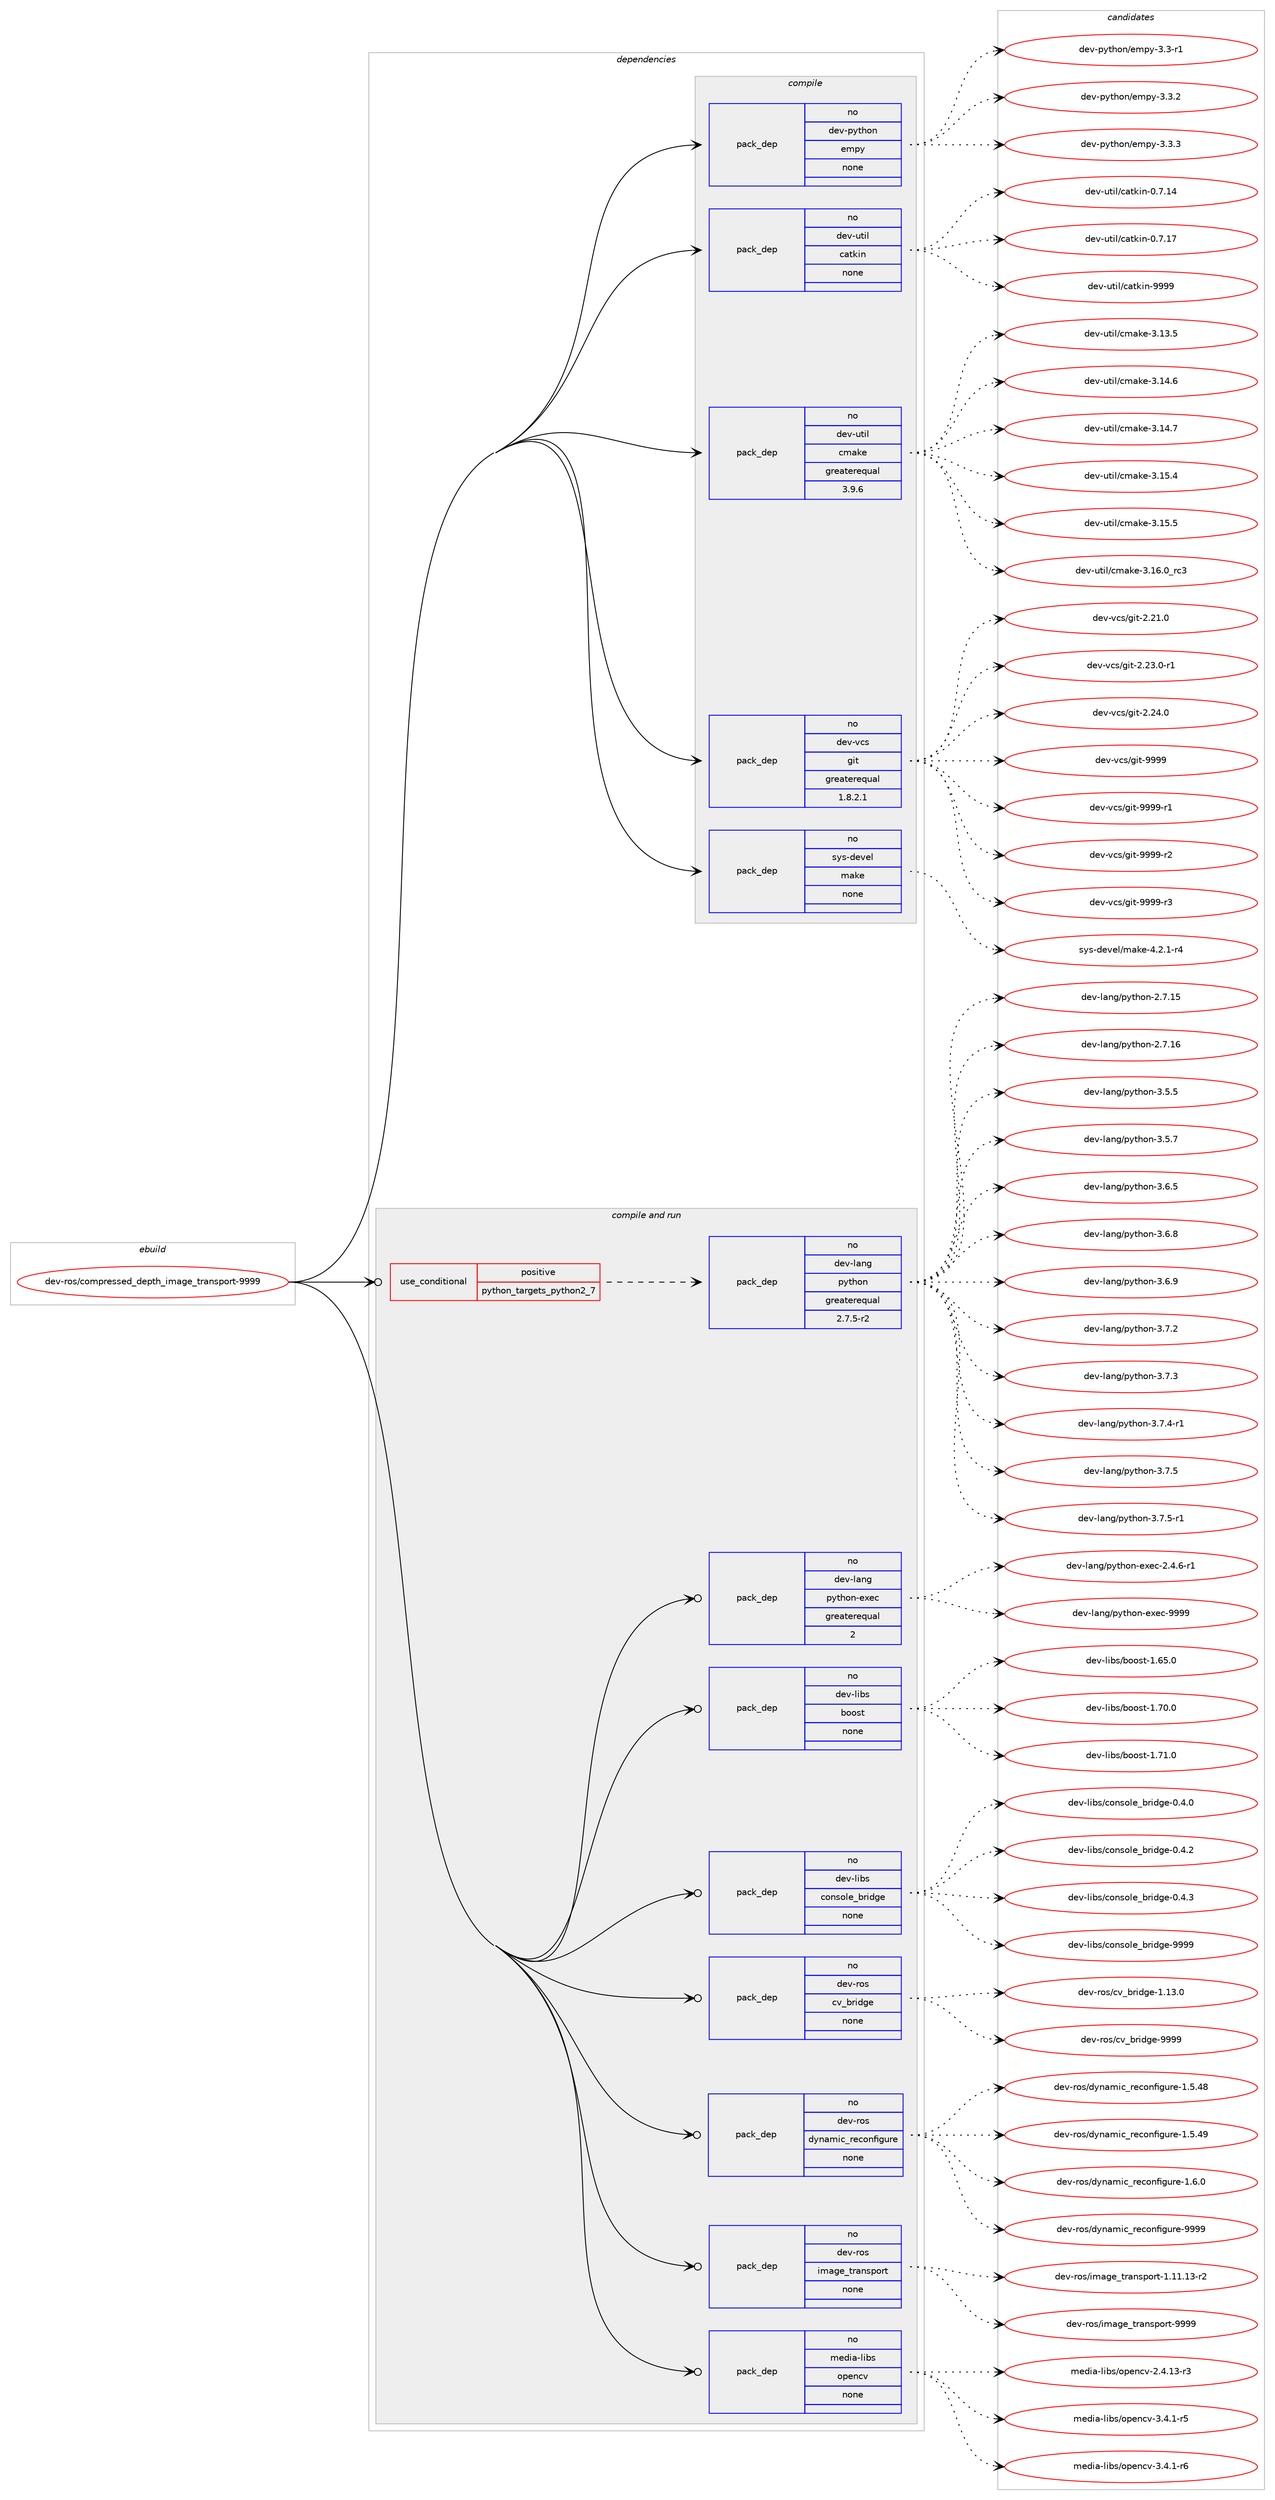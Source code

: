 digraph prolog {

# *************
# Graph options
# *************

newrank=true;
concentrate=true;
compound=true;
graph [rankdir=LR,fontname=Helvetica,fontsize=10,ranksep=1.5];#, ranksep=2.5, nodesep=0.2];
edge  [arrowhead=vee];
node  [fontname=Helvetica,fontsize=10];

# **********
# The ebuild
# **********

subgraph cluster_leftcol {
color=gray;
rank=same;
label=<<i>ebuild</i>>;
id [label="dev-ros/compressed_depth_image_transport-9999", color=red, width=4, href="../dev-ros/compressed_depth_image_transport-9999.svg"];
}

# ****************
# The dependencies
# ****************

subgraph cluster_midcol {
color=gray;
label=<<i>dependencies</i>>;
subgraph cluster_compile {
fillcolor="#eeeeee";
style=filled;
label=<<i>compile</i>>;
subgraph pack485090 {
dependency649885 [label=<<TABLE BORDER="0" CELLBORDER="1" CELLSPACING="0" CELLPADDING="4" WIDTH="220"><TR><TD ROWSPAN="6" CELLPADDING="30">pack_dep</TD></TR><TR><TD WIDTH="110">no</TD></TR><TR><TD>dev-python</TD></TR><TR><TD>empy</TD></TR><TR><TD>none</TD></TR><TR><TD></TD></TR></TABLE>>, shape=none, color=blue];
}
id:e -> dependency649885:w [weight=20,style="solid",arrowhead="vee"];
subgraph pack485091 {
dependency649886 [label=<<TABLE BORDER="0" CELLBORDER="1" CELLSPACING="0" CELLPADDING="4" WIDTH="220"><TR><TD ROWSPAN="6" CELLPADDING="30">pack_dep</TD></TR><TR><TD WIDTH="110">no</TD></TR><TR><TD>dev-util</TD></TR><TR><TD>catkin</TD></TR><TR><TD>none</TD></TR><TR><TD></TD></TR></TABLE>>, shape=none, color=blue];
}
id:e -> dependency649886:w [weight=20,style="solid",arrowhead="vee"];
subgraph pack485092 {
dependency649887 [label=<<TABLE BORDER="0" CELLBORDER="1" CELLSPACING="0" CELLPADDING="4" WIDTH="220"><TR><TD ROWSPAN="6" CELLPADDING="30">pack_dep</TD></TR><TR><TD WIDTH="110">no</TD></TR><TR><TD>dev-util</TD></TR><TR><TD>cmake</TD></TR><TR><TD>greaterequal</TD></TR><TR><TD>3.9.6</TD></TR></TABLE>>, shape=none, color=blue];
}
id:e -> dependency649887:w [weight=20,style="solid",arrowhead="vee"];
subgraph pack485093 {
dependency649888 [label=<<TABLE BORDER="0" CELLBORDER="1" CELLSPACING="0" CELLPADDING="4" WIDTH="220"><TR><TD ROWSPAN="6" CELLPADDING="30">pack_dep</TD></TR><TR><TD WIDTH="110">no</TD></TR><TR><TD>dev-vcs</TD></TR><TR><TD>git</TD></TR><TR><TD>greaterequal</TD></TR><TR><TD>1.8.2.1</TD></TR></TABLE>>, shape=none, color=blue];
}
id:e -> dependency649888:w [weight=20,style="solid",arrowhead="vee"];
subgraph pack485094 {
dependency649889 [label=<<TABLE BORDER="0" CELLBORDER="1" CELLSPACING="0" CELLPADDING="4" WIDTH="220"><TR><TD ROWSPAN="6" CELLPADDING="30">pack_dep</TD></TR><TR><TD WIDTH="110">no</TD></TR><TR><TD>sys-devel</TD></TR><TR><TD>make</TD></TR><TR><TD>none</TD></TR><TR><TD></TD></TR></TABLE>>, shape=none, color=blue];
}
id:e -> dependency649889:w [weight=20,style="solid",arrowhead="vee"];
}
subgraph cluster_compileandrun {
fillcolor="#eeeeee";
style=filled;
label=<<i>compile and run</i>>;
subgraph cond152889 {
dependency649890 [label=<<TABLE BORDER="0" CELLBORDER="1" CELLSPACING="0" CELLPADDING="4"><TR><TD ROWSPAN="3" CELLPADDING="10">use_conditional</TD></TR><TR><TD>positive</TD></TR><TR><TD>python_targets_python2_7</TD></TR></TABLE>>, shape=none, color=red];
subgraph pack485095 {
dependency649891 [label=<<TABLE BORDER="0" CELLBORDER="1" CELLSPACING="0" CELLPADDING="4" WIDTH="220"><TR><TD ROWSPAN="6" CELLPADDING="30">pack_dep</TD></TR><TR><TD WIDTH="110">no</TD></TR><TR><TD>dev-lang</TD></TR><TR><TD>python</TD></TR><TR><TD>greaterequal</TD></TR><TR><TD>2.7.5-r2</TD></TR></TABLE>>, shape=none, color=blue];
}
dependency649890:e -> dependency649891:w [weight=20,style="dashed",arrowhead="vee"];
}
id:e -> dependency649890:w [weight=20,style="solid",arrowhead="odotvee"];
subgraph pack485096 {
dependency649892 [label=<<TABLE BORDER="0" CELLBORDER="1" CELLSPACING="0" CELLPADDING="4" WIDTH="220"><TR><TD ROWSPAN="6" CELLPADDING="30">pack_dep</TD></TR><TR><TD WIDTH="110">no</TD></TR><TR><TD>dev-lang</TD></TR><TR><TD>python-exec</TD></TR><TR><TD>greaterequal</TD></TR><TR><TD>2</TD></TR></TABLE>>, shape=none, color=blue];
}
id:e -> dependency649892:w [weight=20,style="solid",arrowhead="odotvee"];
subgraph pack485097 {
dependency649893 [label=<<TABLE BORDER="0" CELLBORDER="1" CELLSPACING="0" CELLPADDING="4" WIDTH="220"><TR><TD ROWSPAN="6" CELLPADDING="30">pack_dep</TD></TR><TR><TD WIDTH="110">no</TD></TR><TR><TD>dev-libs</TD></TR><TR><TD>boost</TD></TR><TR><TD>none</TD></TR><TR><TD></TD></TR></TABLE>>, shape=none, color=blue];
}
id:e -> dependency649893:w [weight=20,style="solid",arrowhead="odotvee"];
subgraph pack485098 {
dependency649894 [label=<<TABLE BORDER="0" CELLBORDER="1" CELLSPACING="0" CELLPADDING="4" WIDTH="220"><TR><TD ROWSPAN="6" CELLPADDING="30">pack_dep</TD></TR><TR><TD WIDTH="110">no</TD></TR><TR><TD>dev-libs</TD></TR><TR><TD>console_bridge</TD></TR><TR><TD>none</TD></TR><TR><TD></TD></TR></TABLE>>, shape=none, color=blue];
}
id:e -> dependency649894:w [weight=20,style="solid",arrowhead="odotvee"];
subgraph pack485099 {
dependency649895 [label=<<TABLE BORDER="0" CELLBORDER="1" CELLSPACING="0" CELLPADDING="4" WIDTH="220"><TR><TD ROWSPAN="6" CELLPADDING="30">pack_dep</TD></TR><TR><TD WIDTH="110">no</TD></TR><TR><TD>dev-ros</TD></TR><TR><TD>cv_bridge</TD></TR><TR><TD>none</TD></TR><TR><TD></TD></TR></TABLE>>, shape=none, color=blue];
}
id:e -> dependency649895:w [weight=20,style="solid",arrowhead="odotvee"];
subgraph pack485100 {
dependency649896 [label=<<TABLE BORDER="0" CELLBORDER="1" CELLSPACING="0" CELLPADDING="4" WIDTH="220"><TR><TD ROWSPAN="6" CELLPADDING="30">pack_dep</TD></TR><TR><TD WIDTH="110">no</TD></TR><TR><TD>dev-ros</TD></TR><TR><TD>dynamic_reconfigure</TD></TR><TR><TD>none</TD></TR><TR><TD></TD></TR></TABLE>>, shape=none, color=blue];
}
id:e -> dependency649896:w [weight=20,style="solid",arrowhead="odotvee"];
subgraph pack485101 {
dependency649897 [label=<<TABLE BORDER="0" CELLBORDER="1" CELLSPACING="0" CELLPADDING="4" WIDTH="220"><TR><TD ROWSPAN="6" CELLPADDING="30">pack_dep</TD></TR><TR><TD WIDTH="110">no</TD></TR><TR><TD>dev-ros</TD></TR><TR><TD>image_transport</TD></TR><TR><TD>none</TD></TR><TR><TD></TD></TR></TABLE>>, shape=none, color=blue];
}
id:e -> dependency649897:w [weight=20,style="solid",arrowhead="odotvee"];
subgraph pack485102 {
dependency649898 [label=<<TABLE BORDER="0" CELLBORDER="1" CELLSPACING="0" CELLPADDING="4" WIDTH="220"><TR><TD ROWSPAN="6" CELLPADDING="30">pack_dep</TD></TR><TR><TD WIDTH="110">no</TD></TR><TR><TD>media-libs</TD></TR><TR><TD>opencv</TD></TR><TR><TD>none</TD></TR><TR><TD></TD></TR></TABLE>>, shape=none, color=blue];
}
id:e -> dependency649898:w [weight=20,style="solid",arrowhead="odotvee"];
}
subgraph cluster_run {
fillcolor="#eeeeee";
style=filled;
label=<<i>run</i>>;
}
}

# **************
# The candidates
# **************

subgraph cluster_choices {
rank=same;
color=gray;
label=<<i>candidates</i>>;

subgraph choice485090 {
color=black;
nodesep=1;
choice1001011184511212111610411111047101109112121455146514511449 [label="dev-python/empy-3.3-r1", color=red, width=4,href="../dev-python/empy-3.3-r1.svg"];
choice1001011184511212111610411111047101109112121455146514650 [label="dev-python/empy-3.3.2", color=red, width=4,href="../dev-python/empy-3.3.2.svg"];
choice1001011184511212111610411111047101109112121455146514651 [label="dev-python/empy-3.3.3", color=red, width=4,href="../dev-python/empy-3.3.3.svg"];
dependency649885:e -> choice1001011184511212111610411111047101109112121455146514511449:w [style=dotted,weight="100"];
dependency649885:e -> choice1001011184511212111610411111047101109112121455146514650:w [style=dotted,weight="100"];
dependency649885:e -> choice1001011184511212111610411111047101109112121455146514651:w [style=dotted,weight="100"];
}
subgraph choice485091 {
color=black;
nodesep=1;
choice1001011184511711610510847999711610710511045484655464952 [label="dev-util/catkin-0.7.14", color=red, width=4,href="../dev-util/catkin-0.7.14.svg"];
choice1001011184511711610510847999711610710511045484655464955 [label="dev-util/catkin-0.7.17", color=red, width=4,href="../dev-util/catkin-0.7.17.svg"];
choice100101118451171161051084799971161071051104557575757 [label="dev-util/catkin-9999", color=red, width=4,href="../dev-util/catkin-9999.svg"];
dependency649886:e -> choice1001011184511711610510847999711610710511045484655464952:w [style=dotted,weight="100"];
dependency649886:e -> choice1001011184511711610510847999711610710511045484655464955:w [style=dotted,weight="100"];
dependency649886:e -> choice100101118451171161051084799971161071051104557575757:w [style=dotted,weight="100"];
}
subgraph choice485092 {
color=black;
nodesep=1;
choice1001011184511711610510847991099710710145514649514653 [label="dev-util/cmake-3.13.5", color=red, width=4,href="../dev-util/cmake-3.13.5.svg"];
choice1001011184511711610510847991099710710145514649524654 [label="dev-util/cmake-3.14.6", color=red, width=4,href="../dev-util/cmake-3.14.6.svg"];
choice1001011184511711610510847991099710710145514649524655 [label="dev-util/cmake-3.14.7", color=red, width=4,href="../dev-util/cmake-3.14.7.svg"];
choice1001011184511711610510847991099710710145514649534652 [label="dev-util/cmake-3.15.4", color=red, width=4,href="../dev-util/cmake-3.15.4.svg"];
choice1001011184511711610510847991099710710145514649534653 [label="dev-util/cmake-3.15.5", color=red, width=4,href="../dev-util/cmake-3.15.5.svg"];
choice1001011184511711610510847991099710710145514649544648951149951 [label="dev-util/cmake-3.16.0_rc3", color=red, width=4,href="../dev-util/cmake-3.16.0_rc3.svg"];
dependency649887:e -> choice1001011184511711610510847991099710710145514649514653:w [style=dotted,weight="100"];
dependency649887:e -> choice1001011184511711610510847991099710710145514649524654:w [style=dotted,weight="100"];
dependency649887:e -> choice1001011184511711610510847991099710710145514649524655:w [style=dotted,weight="100"];
dependency649887:e -> choice1001011184511711610510847991099710710145514649534652:w [style=dotted,weight="100"];
dependency649887:e -> choice1001011184511711610510847991099710710145514649534653:w [style=dotted,weight="100"];
dependency649887:e -> choice1001011184511711610510847991099710710145514649544648951149951:w [style=dotted,weight="100"];
}
subgraph choice485093 {
color=black;
nodesep=1;
choice10010111845118991154710310511645504650494648 [label="dev-vcs/git-2.21.0", color=red, width=4,href="../dev-vcs/git-2.21.0.svg"];
choice100101118451189911547103105116455046505146484511449 [label="dev-vcs/git-2.23.0-r1", color=red, width=4,href="../dev-vcs/git-2.23.0-r1.svg"];
choice10010111845118991154710310511645504650524648 [label="dev-vcs/git-2.24.0", color=red, width=4,href="../dev-vcs/git-2.24.0.svg"];
choice1001011184511899115471031051164557575757 [label="dev-vcs/git-9999", color=red, width=4,href="../dev-vcs/git-9999.svg"];
choice10010111845118991154710310511645575757574511449 [label="dev-vcs/git-9999-r1", color=red, width=4,href="../dev-vcs/git-9999-r1.svg"];
choice10010111845118991154710310511645575757574511450 [label="dev-vcs/git-9999-r2", color=red, width=4,href="../dev-vcs/git-9999-r2.svg"];
choice10010111845118991154710310511645575757574511451 [label="dev-vcs/git-9999-r3", color=red, width=4,href="../dev-vcs/git-9999-r3.svg"];
dependency649888:e -> choice10010111845118991154710310511645504650494648:w [style=dotted,weight="100"];
dependency649888:e -> choice100101118451189911547103105116455046505146484511449:w [style=dotted,weight="100"];
dependency649888:e -> choice10010111845118991154710310511645504650524648:w [style=dotted,weight="100"];
dependency649888:e -> choice1001011184511899115471031051164557575757:w [style=dotted,weight="100"];
dependency649888:e -> choice10010111845118991154710310511645575757574511449:w [style=dotted,weight="100"];
dependency649888:e -> choice10010111845118991154710310511645575757574511450:w [style=dotted,weight="100"];
dependency649888:e -> choice10010111845118991154710310511645575757574511451:w [style=dotted,weight="100"];
}
subgraph choice485094 {
color=black;
nodesep=1;
choice1151211154510010111810110847109971071014552465046494511452 [label="sys-devel/make-4.2.1-r4", color=red, width=4,href="../sys-devel/make-4.2.1-r4.svg"];
dependency649889:e -> choice1151211154510010111810110847109971071014552465046494511452:w [style=dotted,weight="100"];
}
subgraph choice485095 {
color=black;
nodesep=1;
choice10010111845108971101034711212111610411111045504655464953 [label="dev-lang/python-2.7.15", color=red, width=4,href="../dev-lang/python-2.7.15.svg"];
choice10010111845108971101034711212111610411111045504655464954 [label="dev-lang/python-2.7.16", color=red, width=4,href="../dev-lang/python-2.7.16.svg"];
choice100101118451089711010347112121116104111110455146534653 [label="dev-lang/python-3.5.5", color=red, width=4,href="../dev-lang/python-3.5.5.svg"];
choice100101118451089711010347112121116104111110455146534655 [label="dev-lang/python-3.5.7", color=red, width=4,href="../dev-lang/python-3.5.7.svg"];
choice100101118451089711010347112121116104111110455146544653 [label="dev-lang/python-3.6.5", color=red, width=4,href="../dev-lang/python-3.6.5.svg"];
choice100101118451089711010347112121116104111110455146544656 [label="dev-lang/python-3.6.8", color=red, width=4,href="../dev-lang/python-3.6.8.svg"];
choice100101118451089711010347112121116104111110455146544657 [label="dev-lang/python-3.6.9", color=red, width=4,href="../dev-lang/python-3.6.9.svg"];
choice100101118451089711010347112121116104111110455146554650 [label="dev-lang/python-3.7.2", color=red, width=4,href="../dev-lang/python-3.7.2.svg"];
choice100101118451089711010347112121116104111110455146554651 [label="dev-lang/python-3.7.3", color=red, width=4,href="../dev-lang/python-3.7.3.svg"];
choice1001011184510897110103471121211161041111104551465546524511449 [label="dev-lang/python-3.7.4-r1", color=red, width=4,href="../dev-lang/python-3.7.4-r1.svg"];
choice100101118451089711010347112121116104111110455146554653 [label="dev-lang/python-3.7.5", color=red, width=4,href="../dev-lang/python-3.7.5.svg"];
choice1001011184510897110103471121211161041111104551465546534511449 [label="dev-lang/python-3.7.5-r1", color=red, width=4,href="../dev-lang/python-3.7.5-r1.svg"];
dependency649891:e -> choice10010111845108971101034711212111610411111045504655464953:w [style=dotted,weight="100"];
dependency649891:e -> choice10010111845108971101034711212111610411111045504655464954:w [style=dotted,weight="100"];
dependency649891:e -> choice100101118451089711010347112121116104111110455146534653:w [style=dotted,weight="100"];
dependency649891:e -> choice100101118451089711010347112121116104111110455146534655:w [style=dotted,weight="100"];
dependency649891:e -> choice100101118451089711010347112121116104111110455146544653:w [style=dotted,weight="100"];
dependency649891:e -> choice100101118451089711010347112121116104111110455146544656:w [style=dotted,weight="100"];
dependency649891:e -> choice100101118451089711010347112121116104111110455146544657:w [style=dotted,weight="100"];
dependency649891:e -> choice100101118451089711010347112121116104111110455146554650:w [style=dotted,weight="100"];
dependency649891:e -> choice100101118451089711010347112121116104111110455146554651:w [style=dotted,weight="100"];
dependency649891:e -> choice1001011184510897110103471121211161041111104551465546524511449:w [style=dotted,weight="100"];
dependency649891:e -> choice100101118451089711010347112121116104111110455146554653:w [style=dotted,weight="100"];
dependency649891:e -> choice1001011184510897110103471121211161041111104551465546534511449:w [style=dotted,weight="100"];
}
subgraph choice485096 {
color=black;
nodesep=1;
choice10010111845108971101034711212111610411111045101120101994550465246544511449 [label="dev-lang/python-exec-2.4.6-r1", color=red, width=4,href="../dev-lang/python-exec-2.4.6-r1.svg"];
choice10010111845108971101034711212111610411111045101120101994557575757 [label="dev-lang/python-exec-9999", color=red, width=4,href="../dev-lang/python-exec-9999.svg"];
dependency649892:e -> choice10010111845108971101034711212111610411111045101120101994550465246544511449:w [style=dotted,weight="100"];
dependency649892:e -> choice10010111845108971101034711212111610411111045101120101994557575757:w [style=dotted,weight="100"];
}
subgraph choice485097 {
color=black;
nodesep=1;
choice1001011184510810598115479811111111511645494654534648 [label="dev-libs/boost-1.65.0", color=red, width=4,href="../dev-libs/boost-1.65.0.svg"];
choice1001011184510810598115479811111111511645494655484648 [label="dev-libs/boost-1.70.0", color=red, width=4,href="../dev-libs/boost-1.70.0.svg"];
choice1001011184510810598115479811111111511645494655494648 [label="dev-libs/boost-1.71.0", color=red, width=4,href="../dev-libs/boost-1.71.0.svg"];
dependency649893:e -> choice1001011184510810598115479811111111511645494654534648:w [style=dotted,weight="100"];
dependency649893:e -> choice1001011184510810598115479811111111511645494655484648:w [style=dotted,weight="100"];
dependency649893:e -> choice1001011184510810598115479811111111511645494655494648:w [style=dotted,weight="100"];
}
subgraph choice485098 {
color=black;
nodesep=1;
choice100101118451081059811547991111101151111081019598114105100103101454846524648 [label="dev-libs/console_bridge-0.4.0", color=red, width=4,href="../dev-libs/console_bridge-0.4.0.svg"];
choice100101118451081059811547991111101151111081019598114105100103101454846524650 [label="dev-libs/console_bridge-0.4.2", color=red, width=4,href="../dev-libs/console_bridge-0.4.2.svg"];
choice100101118451081059811547991111101151111081019598114105100103101454846524651 [label="dev-libs/console_bridge-0.4.3", color=red, width=4,href="../dev-libs/console_bridge-0.4.3.svg"];
choice1001011184510810598115479911111011511110810195981141051001031014557575757 [label="dev-libs/console_bridge-9999", color=red, width=4,href="../dev-libs/console_bridge-9999.svg"];
dependency649894:e -> choice100101118451081059811547991111101151111081019598114105100103101454846524648:w [style=dotted,weight="100"];
dependency649894:e -> choice100101118451081059811547991111101151111081019598114105100103101454846524650:w [style=dotted,weight="100"];
dependency649894:e -> choice100101118451081059811547991111101151111081019598114105100103101454846524651:w [style=dotted,weight="100"];
dependency649894:e -> choice1001011184510810598115479911111011511110810195981141051001031014557575757:w [style=dotted,weight="100"];
}
subgraph choice485099 {
color=black;
nodesep=1;
choice100101118451141111154799118959811410510010310145494649514648 [label="dev-ros/cv_bridge-1.13.0", color=red, width=4,href="../dev-ros/cv_bridge-1.13.0.svg"];
choice10010111845114111115479911895981141051001031014557575757 [label="dev-ros/cv_bridge-9999", color=red, width=4,href="../dev-ros/cv_bridge-9999.svg"];
dependency649895:e -> choice100101118451141111154799118959811410510010310145494649514648:w [style=dotted,weight="100"];
dependency649895:e -> choice10010111845114111115479911895981141051001031014557575757:w [style=dotted,weight="100"];
}
subgraph choice485100 {
color=black;
nodesep=1;
choice10010111845114111115471001211109710910599951141019911111010210510311711410145494653465256 [label="dev-ros/dynamic_reconfigure-1.5.48", color=red, width=4,href="../dev-ros/dynamic_reconfigure-1.5.48.svg"];
choice10010111845114111115471001211109710910599951141019911111010210510311711410145494653465257 [label="dev-ros/dynamic_reconfigure-1.5.49", color=red, width=4,href="../dev-ros/dynamic_reconfigure-1.5.49.svg"];
choice100101118451141111154710012111097109105999511410199111110102105103117114101454946544648 [label="dev-ros/dynamic_reconfigure-1.6.0", color=red, width=4,href="../dev-ros/dynamic_reconfigure-1.6.0.svg"];
choice1001011184511411111547100121110971091059995114101991111101021051031171141014557575757 [label="dev-ros/dynamic_reconfigure-9999", color=red, width=4,href="../dev-ros/dynamic_reconfigure-9999.svg"];
dependency649896:e -> choice10010111845114111115471001211109710910599951141019911111010210510311711410145494653465256:w [style=dotted,weight="100"];
dependency649896:e -> choice10010111845114111115471001211109710910599951141019911111010210510311711410145494653465257:w [style=dotted,weight="100"];
dependency649896:e -> choice100101118451141111154710012111097109105999511410199111110102105103117114101454946544648:w [style=dotted,weight="100"];
dependency649896:e -> choice1001011184511411111547100121110971091059995114101991111101021051031171141014557575757:w [style=dotted,weight="100"];
}
subgraph choice485101 {
color=black;
nodesep=1;
choice100101118451141111154710510997103101951161149711011511211111411645494649494649514511450 [label="dev-ros/image_transport-1.11.13-r2", color=red, width=4,href="../dev-ros/image_transport-1.11.13-r2.svg"];
choice10010111845114111115471051099710310195116114971101151121111141164557575757 [label="dev-ros/image_transport-9999", color=red, width=4,href="../dev-ros/image_transport-9999.svg"];
dependency649897:e -> choice100101118451141111154710510997103101951161149711011511211111411645494649494649514511450:w [style=dotted,weight="100"];
dependency649897:e -> choice10010111845114111115471051099710310195116114971101151121111141164557575757:w [style=dotted,weight="100"];
}
subgraph choice485102 {
color=black;
nodesep=1;
choice1091011001059745108105981154711111210111099118455046524649514511451 [label="media-libs/opencv-2.4.13-r3", color=red, width=4,href="../media-libs/opencv-2.4.13-r3.svg"];
choice10910110010597451081059811547111112101110991184551465246494511453 [label="media-libs/opencv-3.4.1-r5", color=red, width=4,href="../media-libs/opencv-3.4.1-r5.svg"];
choice10910110010597451081059811547111112101110991184551465246494511454 [label="media-libs/opencv-3.4.1-r6", color=red, width=4,href="../media-libs/opencv-3.4.1-r6.svg"];
dependency649898:e -> choice1091011001059745108105981154711111210111099118455046524649514511451:w [style=dotted,weight="100"];
dependency649898:e -> choice10910110010597451081059811547111112101110991184551465246494511453:w [style=dotted,weight="100"];
dependency649898:e -> choice10910110010597451081059811547111112101110991184551465246494511454:w [style=dotted,weight="100"];
}
}

}
